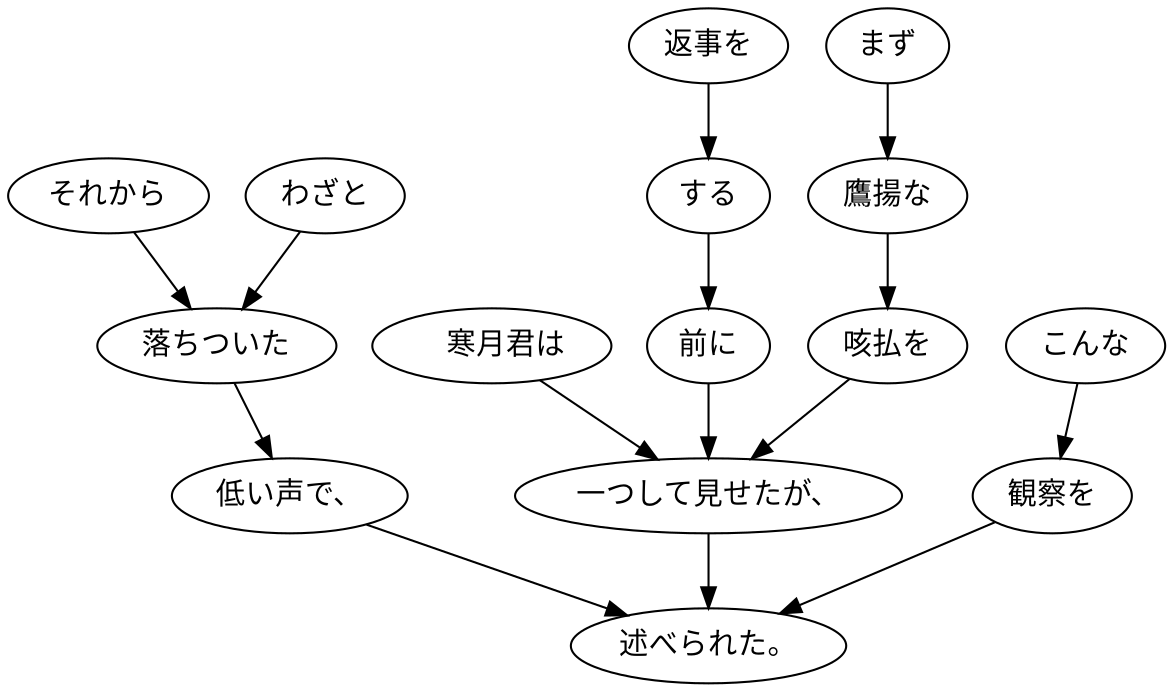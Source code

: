 digraph graph3707 {
	node0 [label="　寒月君は"];
	node1 [label="返事を"];
	node2 [label="する"];
	node3 [label="前に"];
	node4 [label="まず"];
	node5 [label="鷹揚な"];
	node6 [label="咳払を"];
	node7 [label="一つして見せたが、"];
	node8 [label="それから"];
	node9 [label="わざと"];
	node10 [label="落ちついた"];
	node11 [label="低い声で、"];
	node12 [label="こんな"];
	node13 [label="観察を"];
	node14 [label="述べられた。"];
	node0 -> node7;
	node1 -> node2;
	node2 -> node3;
	node3 -> node7;
	node4 -> node5;
	node5 -> node6;
	node6 -> node7;
	node7 -> node14;
	node8 -> node10;
	node9 -> node10;
	node10 -> node11;
	node11 -> node14;
	node12 -> node13;
	node13 -> node14;
}
